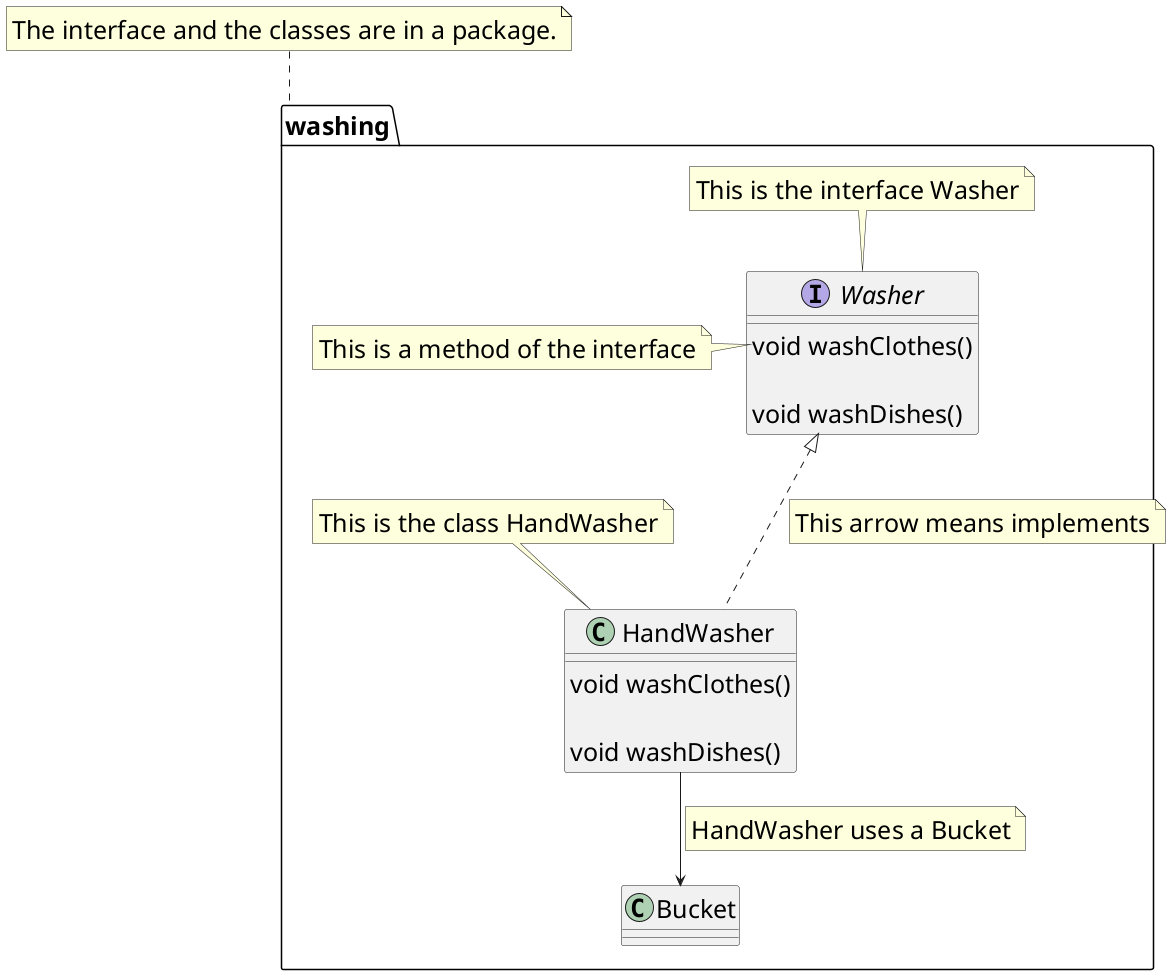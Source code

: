 @startuml

skinparam defaultFontSize 25

package washing {

    interface Washer {
        void washClothes()

        void washDishes()
    }

    note top of Washer
        This is the interface Washer
    endnote

    note left of Washer::washClothes
        This is a method of the interface
    endnote

    class HandWasher {
        void washClothes()

        void washDishes()
    }

    Washer <|... HandWasher
    note on link: This arrow means implements

    note top of HandWasher
        This is the class HandWasher
    endnote

    class Bucket

    HandWasher --> Bucket
    note on link: HandWasher uses a Bucket
}

note top of washing
    The interface and the classes are in a package.
endnote

@enduml